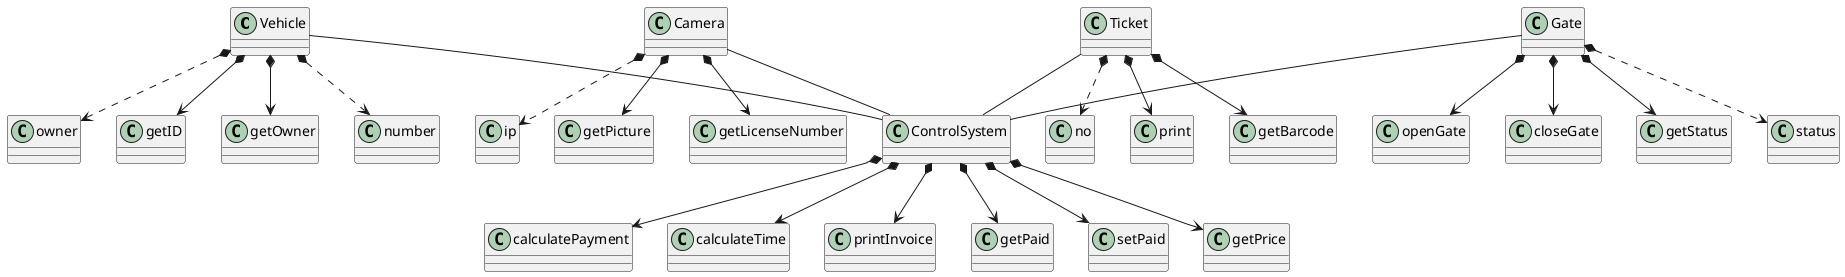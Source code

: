 @startuml
Vehicle *..> number
Vehicle *..> owner
Vehicle *--> getID
Vehicle *--> getOwner
Vehicle -- ControlSystem
ControlSystem *--> calculatePayment
ControlSystem *--> calculateTime
Camera *..> ip
Camera *--> getPicture
Camera *--> getLicenseNumber
ControlSystem *--> printInvoice
ControlSystem *--> getPaid
ControlSystem *--> setPaid
ControlSystem *--> getPrice
Ticket *..> no
Ticket *--> print
Ticket *--> getBarcode
Gate *..> status
Gate *--> openGate
Gate *--> closeGate
Gate *--> getStatus
Camera -- ControlSystem
Gate -- ControlSystem
Ticket -- ControlSystem
@enduml